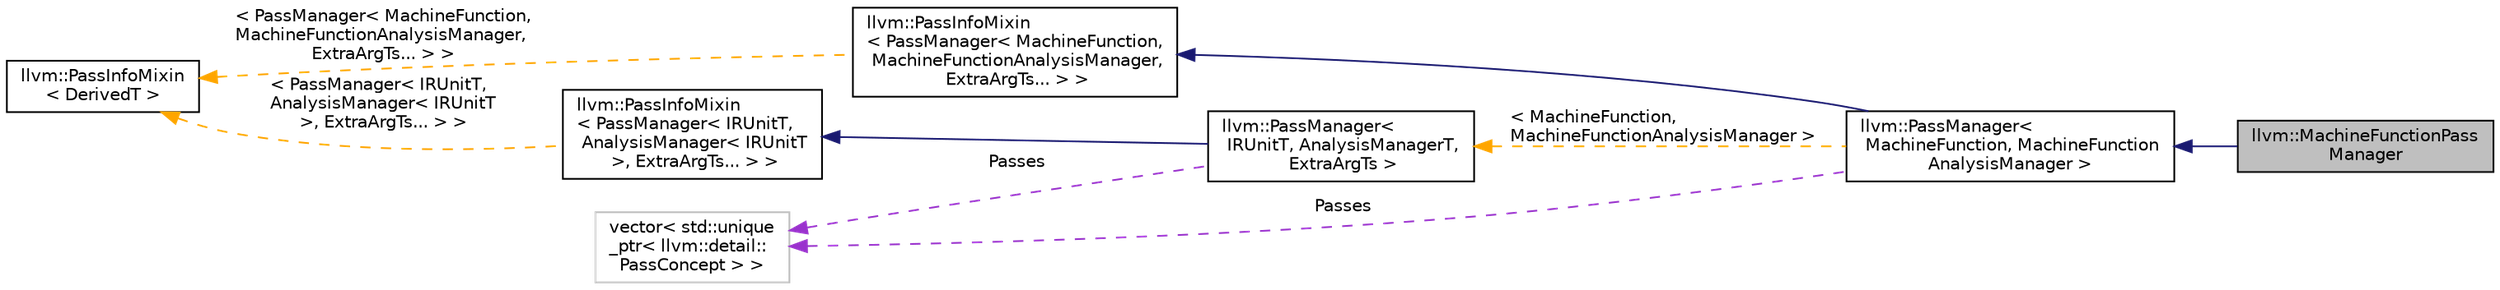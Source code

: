 digraph "llvm::MachineFunctionPassManager"
{
 // LATEX_PDF_SIZE
  bgcolor="transparent";
  edge [fontname="Helvetica",fontsize="10",labelfontname="Helvetica",labelfontsize="10"];
  node [fontname="Helvetica",fontsize="10",shape=record];
  rankdir="LR";
  Node1 [label="llvm::MachineFunctionPass\lManager",height=0.2,width=0.4,color="black", fillcolor="grey75", style="filled", fontcolor="black",tooltip="MachineFunctionPassManager adds/removes below features to/from the base PassManager template instanti..."];
  Node2 -> Node1 [dir="back",color="midnightblue",fontsize="10",style="solid",fontname="Helvetica"];
  Node2 [label="llvm::PassManager\<\l MachineFunction, MachineFunction\lAnalysisManager \>",height=0.2,width=0.4,color="black",URL="$classllvm_1_1PassManager.html",tooltip=" "];
  Node3 -> Node2 [dir="back",color="midnightblue",fontsize="10",style="solid",fontname="Helvetica"];
  Node3 [label="llvm::PassInfoMixin\l\< PassManager\< MachineFunction,\l MachineFunctionAnalysisManager,\l ExtraArgTs... \> \>",height=0.2,width=0.4,color="black",URL="$structllvm_1_1PassInfoMixin.html",tooltip=" "];
  Node4 -> Node3 [dir="back",color="orange",fontsize="10",style="dashed",label=" \< PassManager\< MachineFunction,\l MachineFunctionAnalysisManager,\l ExtraArgTs... \> \>" ,fontname="Helvetica"];
  Node4 [label="llvm::PassInfoMixin\l\< DerivedT \>",height=0.2,width=0.4,color="black",URL="$structllvm_1_1PassInfoMixin.html",tooltip="A CRTP mix-in to automatically provide informational APIs needed for passes."];
  Node5 -> Node2 [dir="back",color="darkorchid3",fontsize="10",style="dashed",label=" Passes" ,fontname="Helvetica"];
  Node5 [label="vector\< std::unique\l_ptr\< llvm::detail::\lPassConcept \> \>",height=0.2,width=0.4,color="grey75",tooltip=" "];
  Node6 -> Node2 [dir="back",color="orange",fontsize="10",style="dashed",label=" \< MachineFunction,\l MachineFunctionAnalysisManager \>" ,fontname="Helvetica"];
  Node6 [label="llvm::PassManager\<\l IRUnitT, AnalysisManagerT,\l ExtraArgTs \>",height=0.2,width=0.4,color="black",URL="$classllvm_1_1PassManager.html",tooltip="Manages a sequence of passes over a particular unit of IR."];
  Node7 -> Node6 [dir="back",color="midnightblue",fontsize="10",style="solid",fontname="Helvetica"];
  Node7 [label="llvm::PassInfoMixin\l\< PassManager\< IRUnitT,\l AnalysisManager\< IRUnitT\l \>, ExtraArgTs... \> \>",height=0.2,width=0.4,color="black",URL="$structllvm_1_1PassInfoMixin.html",tooltip=" "];
  Node4 -> Node7 [dir="back",color="orange",fontsize="10",style="dashed",label=" \< PassManager\< IRUnitT,\l AnalysisManager\< IRUnitT\l \>, ExtraArgTs... \> \>" ,fontname="Helvetica"];
  Node5 -> Node6 [dir="back",color="darkorchid3",fontsize="10",style="dashed",label=" Passes" ,fontname="Helvetica"];
}
